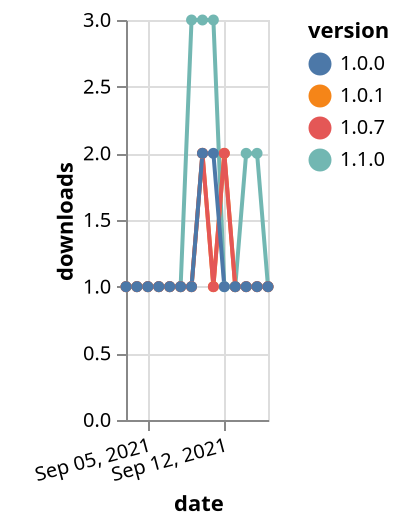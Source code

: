{"$schema": "https://vega.github.io/schema/vega-lite/v5.json", "description": "A simple bar chart with embedded data.", "data": {"values": [{"date": "2021-09-03", "total": 1854, "delta": 1, "version": "1.1.0"}, {"date": "2021-09-04", "total": 1855, "delta": 1, "version": "1.1.0"}, {"date": "2021-09-05", "total": 1856, "delta": 1, "version": "1.1.0"}, {"date": "2021-09-06", "total": 1857, "delta": 1, "version": "1.1.0"}, {"date": "2021-09-07", "total": 1858, "delta": 1, "version": "1.1.0"}, {"date": "2021-09-08", "total": 1859, "delta": 1, "version": "1.1.0"}, {"date": "2021-09-09", "total": 1862, "delta": 3, "version": "1.1.0"}, {"date": "2021-09-10", "total": 1865, "delta": 3, "version": "1.1.0"}, {"date": "2021-09-11", "total": 1868, "delta": 3, "version": "1.1.0"}, {"date": "2021-09-12", "total": 1869, "delta": 1, "version": "1.1.0"}, {"date": "2021-09-13", "total": 1870, "delta": 1, "version": "1.1.0"}, {"date": "2021-09-14", "total": 1872, "delta": 2, "version": "1.1.0"}, {"date": "2021-09-15", "total": 1874, "delta": 2, "version": "1.1.0"}, {"date": "2021-09-16", "total": 1875, "delta": 1, "version": "1.1.0"}, {"date": "2021-09-03", "total": 533, "delta": 1, "version": "1.0.1"}, {"date": "2021-09-04", "total": 534, "delta": 1, "version": "1.0.1"}, {"date": "2021-09-05", "total": 535, "delta": 1, "version": "1.0.1"}, {"date": "2021-09-06", "total": 536, "delta": 1, "version": "1.0.1"}, {"date": "2021-09-07", "total": 537, "delta": 1, "version": "1.0.1"}, {"date": "2021-09-08", "total": 538, "delta": 1, "version": "1.0.1"}, {"date": "2021-09-09", "total": 539, "delta": 1, "version": "1.0.1"}, {"date": "2021-09-10", "total": 541, "delta": 2, "version": "1.0.1"}, {"date": "2021-09-11", "total": 542, "delta": 1, "version": "1.0.1"}, {"date": "2021-09-12", "total": 544, "delta": 2, "version": "1.0.1"}, {"date": "2021-09-13", "total": 545, "delta": 1, "version": "1.0.1"}, {"date": "2021-09-14", "total": 546, "delta": 1, "version": "1.0.1"}, {"date": "2021-09-15", "total": 547, "delta": 1, "version": "1.0.1"}, {"date": "2021-09-16", "total": 548, "delta": 1, "version": "1.0.1"}, {"date": "2021-09-03", "total": 227, "delta": 1, "version": "1.0.7"}, {"date": "2021-09-04", "total": 228, "delta": 1, "version": "1.0.7"}, {"date": "2021-09-05", "total": 229, "delta": 1, "version": "1.0.7"}, {"date": "2021-09-06", "total": 230, "delta": 1, "version": "1.0.7"}, {"date": "2021-09-07", "total": 231, "delta": 1, "version": "1.0.7"}, {"date": "2021-09-08", "total": 232, "delta": 1, "version": "1.0.7"}, {"date": "2021-09-09", "total": 233, "delta": 1, "version": "1.0.7"}, {"date": "2021-09-10", "total": 235, "delta": 2, "version": "1.0.7"}, {"date": "2021-09-11", "total": 236, "delta": 1, "version": "1.0.7"}, {"date": "2021-09-12", "total": 238, "delta": 2, "version": "1.0.7"}, {"date": "2021-09-13", "total": 239, "delta": 1, "version": "1.0.7"}, {"date": "2021-09-14", "total": 240, "delta": 1, "version": "1.0.7"}, {"date": "2021-09-15", "total": 241, "delta": 1, "version": "1.0.7"}, {"date": "2021-09-16", "total": 242, "delta": 1, "version": "1.0.7"}, {"date": "2021-09-03", "total": 240, "delta": 1, "version": "1.0.0"}, {"date": "2021-09-04", "total": 241, "delta": 1, "version": "1.0.0"}, {"date": "2021-09-05", "total": 242, "delta": 1, "version": "1.0.0"}, {"date": "2021-09-06", "total": 243, "delta": 1, "version": "1.0.0"}, {"date": "2021-09-07", "total": 244, "delta": 1, "version": "1.0.0"}, {"date": "2021-09-08", "total": 245, "delta": 1, "version": "1.0.0"}, {"date": "2021-09-09", "total": 246, "delta": 1, "version": "1.0.0"}, {"date": "2021-09-10", "total": 248, "delta": 2, "version": "1.0.0"}, {"date": "2021-09-11", "total": 250, "delta": 2, "version": "1.0.0"}, {"date": "2021-09-12", "total": 251, "delta": 1, "version": "1.0.0"}, {"date": "2021-09-13", "total": 252, "delta": 1, "version": "1.0.0"}, {"date": "2021-09-14", "total": 253, "delta": 1, "version": "1.0.0"}, {"date": "2021-09-15", "total": 254, "delta": 1, "version": "1.0.0"}, {"date": "2021-09-16", "total": 255, "delta": 1, "version": "1.0.0"}]}, "width": "container", "mark": {"type": "line", "point": {"filled": true}}, "encoding": {"x": {"field": "date", "type": "temporal", "timeUnit": "yearmonthdate", "title": "date", "axis": {"labelAngle": -15}}, "y": {"field": "delta", "type": "quantitative", "title": "downloads"}, "color": {"field": "version", "type": "nominal"}, "tooltip": {"field": "delta"}}}